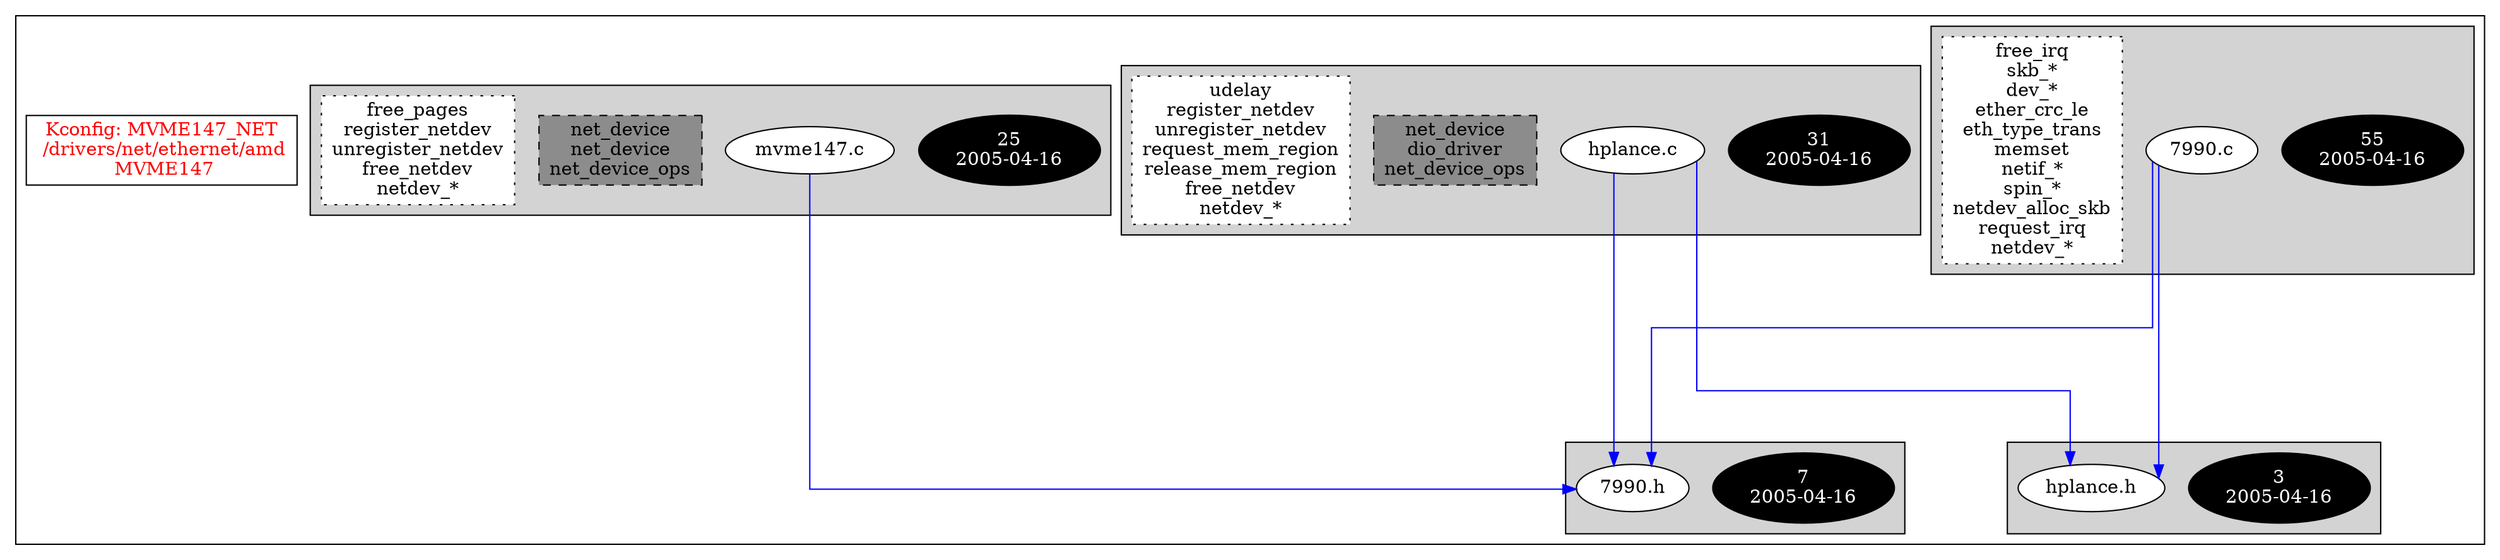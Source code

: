digraph Driver {
	ranksep=2;
	splines=ortho;
	//Symbol: MVME147_NET
	subgraph "cluster_MVME147_NET"{
		subgraph "cluster_7990.h" {
			style=filled
			"commit_7990.h" [style=filled, fillcolor=black, fontcolor=white, label="7\n2005-04-16"];
			"7990.h" [style=filled, fillcolor=white, fontcolor=black, label="7990.h\n"];
		}
		subgraph "cluster_7990.c" {
			style=filled
			"commit_7990.c" [style=filled, fillcolor=black, fontcolor=white, label="55\n2005-04-16"];
			"7990.c" [style=filled, fillcolor=white, fontcolor=black, label="7990.c\n"];
			"funccall0-7990.c" [style="filled,dotted" shape=box, fillcolor=white, fontcolor=black, label="free_irq\nskb_*\ndev_*\nether_crc_le\neth_type_trans\nmemset\nnetif_*\nspin_*\nnetdev_alloc_skb\nrequest_irq\nnetdev_*\n"];
		}
		subgraph "cluster_hplance.h" {
			style=filled
			"commit_hplance.h" [style=filled, fillcolor=black, fontcolor=white, label="3\n2005-04-16"];
			"hplance.h" [style=filled, fillcolor=white, fontcolor=black, label="hplance.h\n"];
		}
		subgraph "cluster_hplance.c" {
			style=filled
			"commit_hplance.c" [style=filled, fillcolor=black, fontcolor=white, label="31\n2005-04-16"];
			"hplance.c" [style=filled, fillcolor=white, fontcolor=black, label="hplance.c\n"];
			"structs-hplance.c" [style="filled,dashed" shape=box, fillcolor=grey55, fontcolor=black, label="net_device\ndio_driver\nnet_device_ops\n"];
			"funccall0-hplance.c" [style="filled,dotted" shape=box, fillcolor=white, fontcolor=black, label="udelay\nregister_netdev\nunregister_netdev\nrequest_mem_region\nrelease_mem_region\nfree_netdev\nnetdev_*\n"];
		}
		subgraph "cluster_mvme147.c" {
			style=filled
			"commit_mvme147.c" [style=filled, fillcolor=black, fontcolor=white, label="25\n2005-04-16"];
			"mvme147.c" [style=filled, fillcolor=white, fontcolor=black, label="mvme147.c\n"];
			"structs-mvme147.c" [style="filled,dashed" shape=box, fillcolor=grey55, fontcolor=black, label="net_device\nnet_device\nnet_device_ops\n"];
			"funccall0-mvme147.c" [style="filled,dotted" shape=box, fillcolor=white, fontcolor=black, label="free_pages\nregister_netdev\nunregister_netdev\nfree_netdev\nnetdev_*\n"];
		}
		"K:MVME147_NET" [label="Kconfig: MVME147_NET\n /drivers/net/ethernet/amd\n  MVME147 ", shape=box, fontcolor=red];
	}
"7990.c" -> "7990.h"[color=blue];
"7990.c" -> "hplance.h"[color=blue];
"hplance.c" -> "7990.h"[color=blue];
"hplance.c" -> "hplance.h"[color=blue];
"mvme147.c" -> "7990.h"[color=blue];
}
